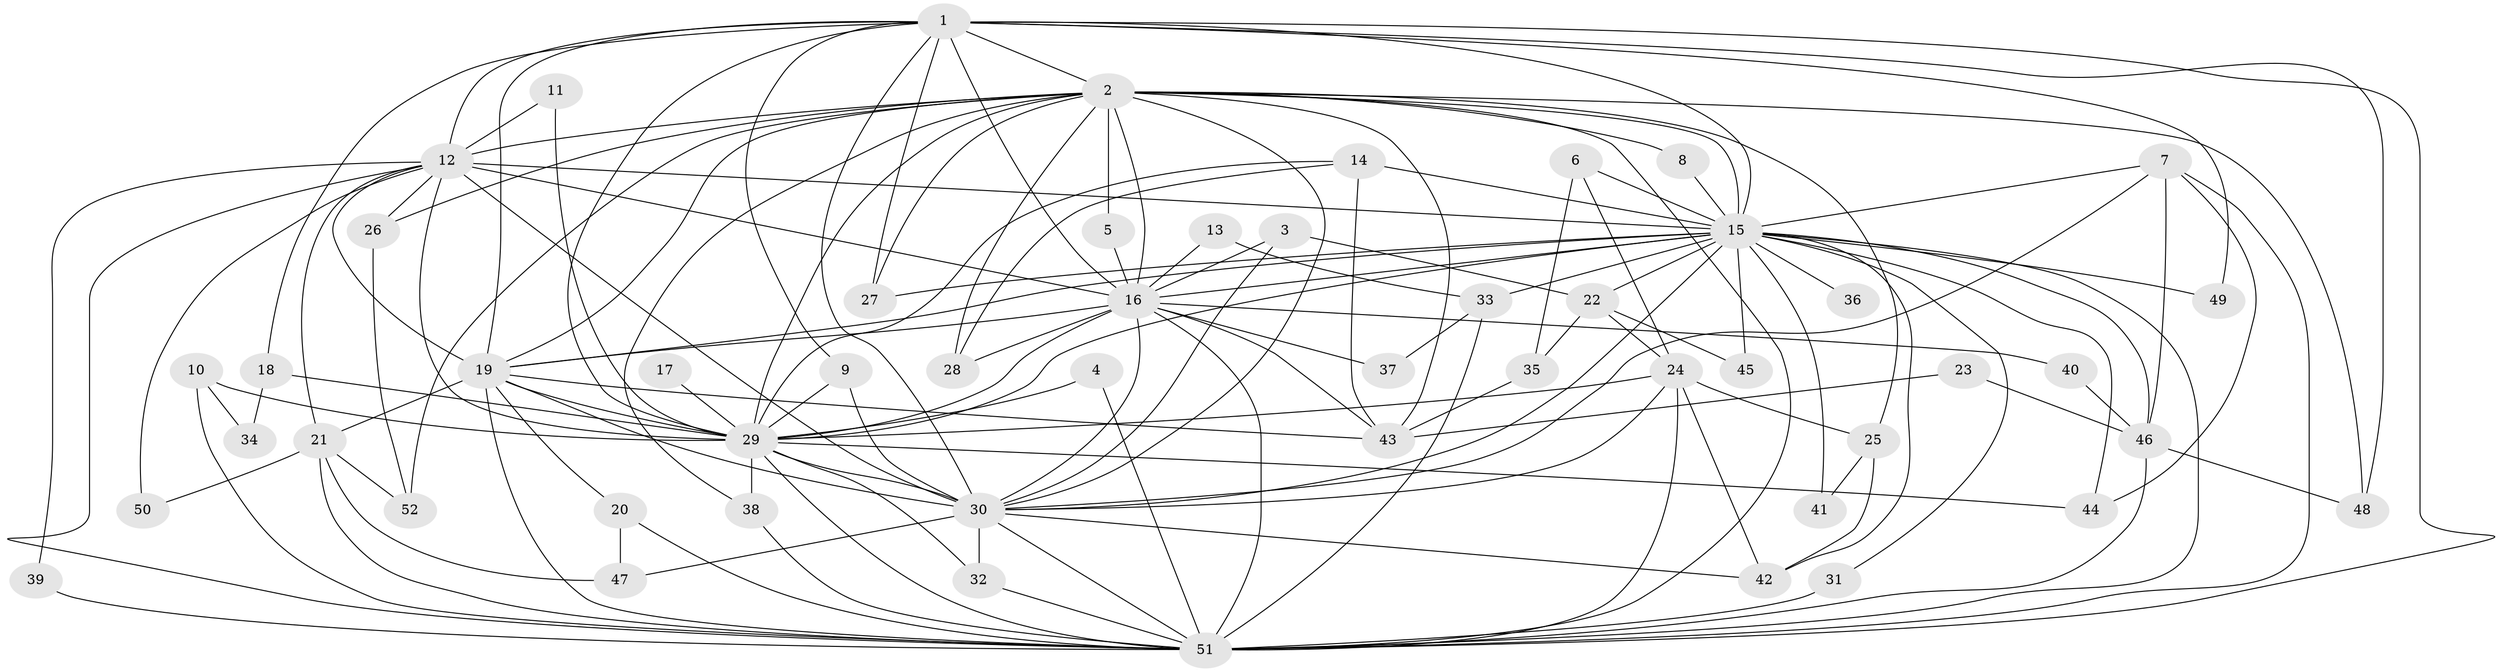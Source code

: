 // original degree distribution, {24: 0.011764705882352941, 17: 0.03529411764705882, 20: 0.011764705882352941, 23: 0.011764705882352941, 11: 0.011764705882352941, 15: 0.011764705882352941, 30: 0.011764705882352941, 14: 0.011764705882352941, 6: 0.047058823529411764, 3: 0.25882352941176473, 7: 0.011764705882352941, 2: 0.5176470588235295, 4: 0.03529411764705882, 5: 0.011764705882352941}
// Generated by graph-tools (version 1.1) at 2025/36/03/04/25 23:36:36]
// undirected, 52 vertices, 139 edges
graph export_dot {
  node [color=gray90,style=filled];
  1;
  2;
  3;
  4;
  5;
  6;
  7;
  8;
  9;
  10;
  11;
  12;
  13;
  14;
  15;
  16;
  17;
  18;
  19;
  20;
  21;
  22;
  23;
  24;
  25;
  26;
  27;
  28;
  29;
  30;
  31;
  32;
  33;
  34;
  35;
  36;
  37;
  38;
  39;
  40;
  41;
  42;
  43;
  44;
  45;
  46;
  47;
  48;
  49;
  50;
  51;
  52;
  1 -- 2 [weight=2.0];
  1 -- 9 [weight=1.0];
  1 -- 12 [weight=2.0];
  1 -- 15 [weight=3.0];
  1 -- 16 [weight=2.0];
  1 -- 18 [weight=1.0];
  1 -- 19 [weight=2.0];
  1 -- 27 [weight=1.0];
  1 -- 29 [weight=3.0];
  1 -- 30 [weight=2.0];
  1 -- 48 [weight=1.0];
  1 -- 49 [weight=1.0];
  1 -- 51 [weight=3.0];
  2 -- 5 [weight=1.0];
  2 -- 8 [weight=1.0];
  2 -- 12 [weight=2.0];
  2 -- 15 [weight=1.0];
  2 -- 16 [weight=1.0];
  2 -- 19 [weight=1.0];
  2 -- 25 [weight=1.0];
  2 -- 26 [weight=1.0];
  2 -- 27 [weight=1.0];
  2 -- 28 [weight=1.0];
  2 -- 29 [weight=1.0];
  2 -- 30 [weight=1.0];
  2 -- 38 [weight=1.0];
  2 -- 43 [weight=1.0];
  2 -- 48 [weight=1.0];
  2 -- 51 [weight=1.0];
  2 -- 52 [weight=1.0];
  3 -- 16 [weight=1.0];
  3 -- 22 [weight=1.0];
  3 -- 30 [weight=1.0];
  4 -- 29 [weight=1.0];
  4 -- 51 [weight=1.0];
  5 -- 16 [weight=1.0];
  6 -- 15 [weight=1.0];
  6 -- 24 [weight=1.0];
  6 -- 35 [weight=1.0];
  7 -- 15 [weight=1.0];
  7 -- 30 [weight=1.0];
  7 -- 44 [weight=1.0];
  7 -- 46 [weight=1.0];
  7 -- 51 [weight=1.0];
  8 -- 15 [weight=1.0];
  9 -- 29 [weight=1.0];
  9 -- 30 [weight=1.0];
  10 -- 29 [weight=1.0];
  10 -- 34 [weight=1.0];
  10 -- 51 [weight=2.0];
  11 -- 12 [weight=1.0];
  11 -- 29 [weight=1.0];
  12 -- 15 [weight=1.0];
  12 -- 16 [weight=2.0];
  12 -- 19 [weight=2.0];
  12 -- 21 [weight=1.0];
  12 -- 26 [weight=1.0];
  12 -- 29 [weight=1.0];
  12 -- 30 [weight=1.0];
  12 -- 39 [weight=1.0];
  12 -- 50 [weight=1.0];
  12 -- 51 [weight=1.0];
  13 -- 16 [weight=1.0];
  13 -- 33 [weight=1.0];
  14 -- 15 [weight=1.0];
  14 -- 28 [weight=1.0];
  14 -- 29 [weight=1.0];
  14 -- 43 [weight=1.0];
  15 -- 16 [weight=1.0];
  15 -- 19 [weight=2.0];
  15 -- 22 [weight=1.0];
  15 -- 27 [weight=1.0];
  15 -- 29 [weight=1.0];
  15 -- 30 [weight=1.0];
  15 -- 31 [weight=1.0];
  15 -- 33 [weight=2.0];
  15 -- 36 [weight=1.0];
  15 -- 41 [weight=1.0];
  15 -- 42 [weight=1.0];
  15 -- 44 [weight=1.0];
  15 -- 45 [weight=1.0];
  15 -- 46 [weight=1.0];
  15 -- 49 [weight=1.0];
  15 -- 51 [weight=1.0];
  16 -- 19 [weight=1.0];
  16 -- 28 [weight=1.0];
  16 -- 29 [weight=1.0];
  16 -- 30 [weight=1.0];
  16 -- 37 [weight=1.0];
  16 -- 40 [weight=1.0];
  16 -- 43 [weight=1.0];
  16 -- 51 [weight=1.0];
  17 -- 29 [weight=1.0];
  18 -- 29 [weight=1.0];
  18 -- 34 [weight=1.0];
  19 -- 20 [weight=1.0];
  19 -- 21 [weight=1.0];
  19 -- 29 [weight=1.0];
  19 -- 30 [weight=1.0];
  19 -- 43 [weight=1.0];
  19 -- 51 [weight=1.0];
  20 -- 47 [weight=1.0];
  20 -- 51 [weight=1.0];
  21 -- 47 [weight=1.0];
  21 -- 50 [weight=1.0];
  21 -- 51 [weight=1.0];
  21 -- 52 [weight=1.0];
  22 -- 24 [weight=1.0];
  22 -- 35 [weight=1.0];
  22 -- 45 [weight=1.0];
  23 -- 43 [weight=1.0];
  23 -- 46 [weight=1.0];
  24 -- 25 [weight=1.0];
  24 -- 29 [weight=1.0];
  24 -- 30 [weight=1.0];
  24 -- 42 [weight=1.0];
  24 -- 51 [weight=1.0];
  25 -- 41 [weight=1.0];
  25 -- 42 [weight=1.0];
  26 -- 52 [weight=1.0];
  29 -- 30 [weight=2.0];
  29 -- 32 [weight=1.0];
  29 -- 38 [weight=1.0];
  29 -- 44 [weight=1.0];
  29 -- 51 [weight=1.0];
  30 -- 32 [weight=1.0];
  30 -- 42 [weight=1.0];
  30 -- 47 [weight=1.0];
  30 -- 51 [weight=1.0];
  31 -- 51 [weight=2.0];
  32 -- 51 [weight=1.0];
  33 -- 37 [weight=1.0];
  33 -- 51 [weight=1.0];
  35 -- 43 [weight=1.0];
  38 -- 51 [weight=1.0];
  39 -- 51 [weight=1.0];
  40 -- 46 [weight=1.0];
  46 -- 48 [weight=1.0];
  46 -- 51 [weight=1.0];
}
